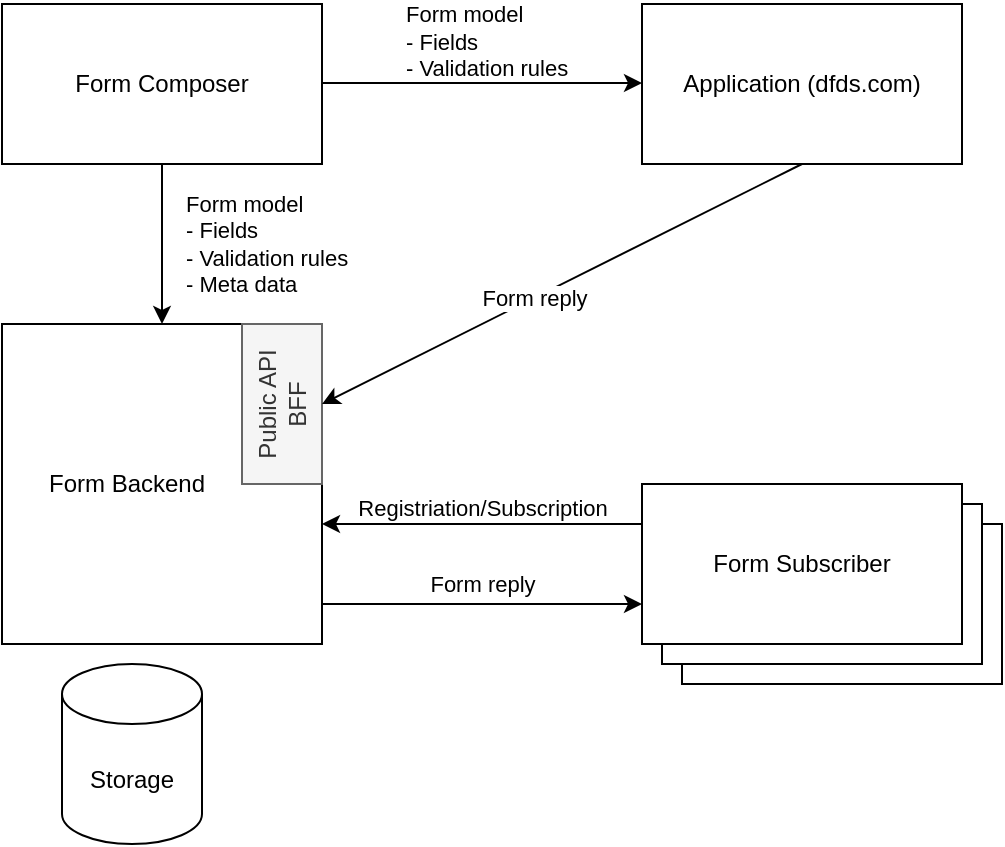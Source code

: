 <mxfile version="13.7.7" type="github">
  <diagram id="N9xTuEbasyiph1gLEigy" name="Page-1">
    <mxGraphModel dx="1366" dy="997" grid="1" gridSize="10" guides="1" tooltips="1" connect="1" arrows="1" fold="1" page="1" pageScale="1" pageWidth="850" pageHeight="1100" math="0" shadow="0">
      <root>
        <mxCell id="0" />
        <mxCell id="1" parent="0" />
        <mxCell id="CRxGR41QNWdmwfeqIi2d-35" value="Form Subscriber" style="rounded=0;whiteSpace=wrap;html=1;fontFamily=Helvetica;" parent="1" vertex="1">
          <mxGeometry x="380" y="300" width="160" height="80" as="geometry" />
        </mxCell>
        <mxCell id="CRxGR41QNWdmwfeqIi2d-34" value="Form Subscriber" style="rounded=0;whiteSpace=wrap;html=1;fontFamily=Helvetica;" parent="1" vertex="1">
          <mxGeometry x="370" y="290" width="160" height="80" as="geometry" />
        </mxCell>
        <mxCell id="CRxGR41QNWdmwfeqIi2d-6" value="" style="group" parent="1" vertex="1" connectable="0">
          <mxGeometry x="40" y="40" width="160" height="80" as="geometry" />
        </mxCell>
        <mxCell id="CRxGR41QNWdmwfeqIi2d-1" value="Form Composer" style="rounded=0;whiteSpace=wrap;html=1;" parent="CRxGR41QNWdmwfeqIi2d-6" vertex="1">
          <mxGeometry width="160" height="80" as="geometry" />
        </mxCell>
        <object label="" id="CRxGR41QNWdmwfeqIi2d-9">
          <mxCell style="endArrow=classic;html=1;exitX=1;exitY=0.5;exitDx=0;exitDy=0;shadow=0;entryX=0;entryY=0.5;entryDx=0;entryDy=0;align=left;fontStyle=0;verticalAlign=top;" parent="1" edge="1">
            <mxGeometry width="50" height="50" relative="1" as="geometry">
              <mxPoint x="200" y="79.5" as="sourcePoint" />
              <mxPoint x="360" y="79.5" as="targetPoint" />
            </mxGeometry>
          </mxCell>
        </object>
        <mxCell id="CRxGR41QNWdmwfeqIi2d-10" value="Form model&lt;br&gt;- Fields&lt;br&gt;&lt;div style=&quot;&quot;&gt;- Validation rules&lt;/div&gt;" style="edgeLabel;html=1;align=left;verticalAlign=bottom;resizable=0;points=[];" parent="CRxGR41QNWdmwfeqIi2d-9" vertex="1" connectable="0">
          <mxGeometry x="0.387" y="4" relative="1" as="geometry">
            <mxPoint x="-71" y="4.5" as="offset" />
          </mxGeometry>
        </mxCell>
        <mxCell id="CRxGR41QNWdmwfeqIi2d-11" value="Application (dfds.com)" style="rounded=0;whiteSpace=wrap;html=1;" parent="1" vertex="1">
          <mxGeometry x="360" y="40" width="160" height="80" as="geometry" />
        </mxCell>
        <mxCell id="CRxGR41QNWdmwfeqIi2d-12" value="Form Backend" style="rounded=0;whiteSpace=wrap;html=1;verticalAlign=middle;spacingLeft=-35;" parent="1" vertex="1">
          <mxGeometry x="40" y="200" width="160" height="160" as="geometry" />
        </mxCell>
        <mxCell id="CRxGR41QNWdmwfeqIi2d-17" value="Public API&lt;br&gt;BFF" style="rounded=0;whiteSpace=wrap;html=1;horizontal=0;fontStyle=0;fontFamily=Helvetica;fillColor=#f5f5f5;strokeColor=#666666;fontColor=#333333;" parent="1" vertex="1">
          <mxGeometry x="160" y="200" width="40" height="80" as="geometry" />
        </mxCell>
        <mxCell id="CRxGR41QNWdmwfeqIi2d-19" value="Storage" style="shape=cylinder3;whiteSpace=wrap;html=1;boundedLbl=1;backgroundOutline=1;size=15;fontFamily=Helvetica;" parent="1" vertex="1">
          <mxGeometry x="70" y="370" width="70" height="90" as="geometry" />
        </mxCell>
        <mxCell id="CRxGR41QNWdmwfeqIi2d-20" value="" style="endArrow=classic;html=1;shadow=0;fontFamily=Helvetica;exitX=0.5;exitY=1;exitDx=0;exitDy=0;entryX=0.5;entryY=0;entryDx=0;entryDy=0;" parent="1" source="CRxGR41QNWdmwfeqIi2d-1" target="CRxGR41QNWdmwfeqIi2d-12" edge="1">
          <mxGeometry width="50" height="50" relative="1" as="geometry">
            <mxPoint x="260" y="200" as="sourcePoint" />
            <mxPoint x="118" y="202" as="targetPoint" />
          </mxGeometry>
        </mxCell>
        <mxCell id="CRxGR41QNWdmwfeqIi2d-21" value="Form model&lt;br&gt;- Fields&lt;br&gt;- Validation rules&lt;br&gt;&lt;div&gt;- Meta data&lt;/div&gt;" style="edgeLabel;html=1;align=left;verticalAlign=middle;resizable=0;points=[];fontFamily=Helvetica;" parent="CRxGR41QNWdmwfeqIi2d-20" vertex="1" connectable="0">
          <mxGeometry x="-0.275" y="1" relative="1" as="geometry">
            <mxPoint x="9" y="11" as="offset" />
          </mxGeometry>
        </mxCell>
        <mxCell id="CRxGR41QNWdmwfeqIi2d-23" value="" style="endArrow=classic;html=1;shadow=0;fontFamily=Helvetica;exitX=0.5;exitY=1;exitDx=0;exitDy=0;entryX=1;entryY=0.5;entryDx=0;entryDy=0;" parent="1" source="CRxGR41QNWdmwfeqIi2d-11" target="CRxGR41QNWdmwfeqIi2d-17" edge="1">
          <mxGeometry width="50" height="50" relative="1" as="geometry">
            <mxPoint x="260" y="200" as="sourcePoint" />
            <mxPoint x="300" y="190" as="targetPoint" />
          </mxGeometry>
        </mxCell>
        <mxCell id="CRxGR41QNWdmwfeqIi2d-24" value="Form reply" style="edgeLabel;html=1;align=center;verticalAlign=middle;resizable=0;points=[];fontFamily=Helvetica;" parent="CRxGR41QNWdmwfeqIi2d-23" vertex="1" connectable="0">
          <mxGeometry x="0.119" relative="1" as="geometry">
            <mxPoint as="offset" />
          </mxGeometry>
        </mxCell>
        <mxCell id="CRxGR41QNWdmwfeqIi2d-26" value="Form Subscriber" style="rounded=0;whiteSpace=wrap;html=1;fontFamily=Helvetica;" parent="1" vertex="1">
          <mxGeometry x="360" y="280" width="160" height="80" as="geometry" />
        </mxCell>
        <mxCell id="CRxGR41QNWdmwfeqIi2d-27" value="" style="endArrow=classic;html=1;shadow=0;fontFamily=Helvetica;exitX=0;exitY=0.25;exitDx=0;exitDy=0;entryX=1;entryY=0.25;entryDx=0;entryDy=0;" parent="1" source="CRxGR41QNWdmwfeqIi2d-26" edge="1">
          <mxGeometry width="50" height="50" relative="1" as="geometry">
            <mxPoint x="440" y="290" as="sourcePoint" />
            <mxPoint x="200" y="300" as="targetPoint" />
          </mxGeometry>
        </mxCell>
        <mxCell id="CRxGR41QNWdmwfeqIi2d-28" value="Registriation/Subscription" style="edgeLabel;html=1;align=center;verticalAlign=bottom;resizable=0;points=[];fontFamily=Helvetica;" parent="CRxGR41QNWdmwfeqIi2d-27" vertex="1" connectable="0">
          <mxGeometry x="0.617" relative="1" as="geometry">
            <mxPoint x="49" as="offset" />
          </mxGeometry>
        </mxCell>
        <mxCell id="CRxGR41QNWdmwfeqIi2d-32" value="" style="endArrow=classic;html=1;shadow=0;fontFamily=Helvetica;exitX=1;exitY=0.75;exitDx=0;exitDy=0;entryX=0;entryY=0.75;entryDx=0;entryDy=0;" parent="1" target="CRxGR41QNWdmwfeqIi2d-26" edge="1">
          <mxGeometry width="50" height="50" relative="1" as="geometry">
            <mxPoint x="200" y="340" as="sourcePoint" />
            <mxPoint x="310" y="140" as="targetPoint" />
          </mxGeometry>
        </mxCell>
        <mxCell id="CRxGR41QNWdmwfeqIi2d-33" value="Form reply" style="edgeLabel;html=1;align=center;verticalAlign=middle;resizable=0;points=[];fontFamily=Helvetica;" parent="CRxGR41QNWdmwfeqIi2d-32" vertex="1" connectable="0">
          <mxGeometry x="-0.743" y="-1" relative="1" as="geometry">
            <mxPoint x="59" y="-11" as="offset" />
          </mxGeometry>
        </mxCell>
      </root>
    </mxGraphModel>
  </diagram>
</mxfile>
